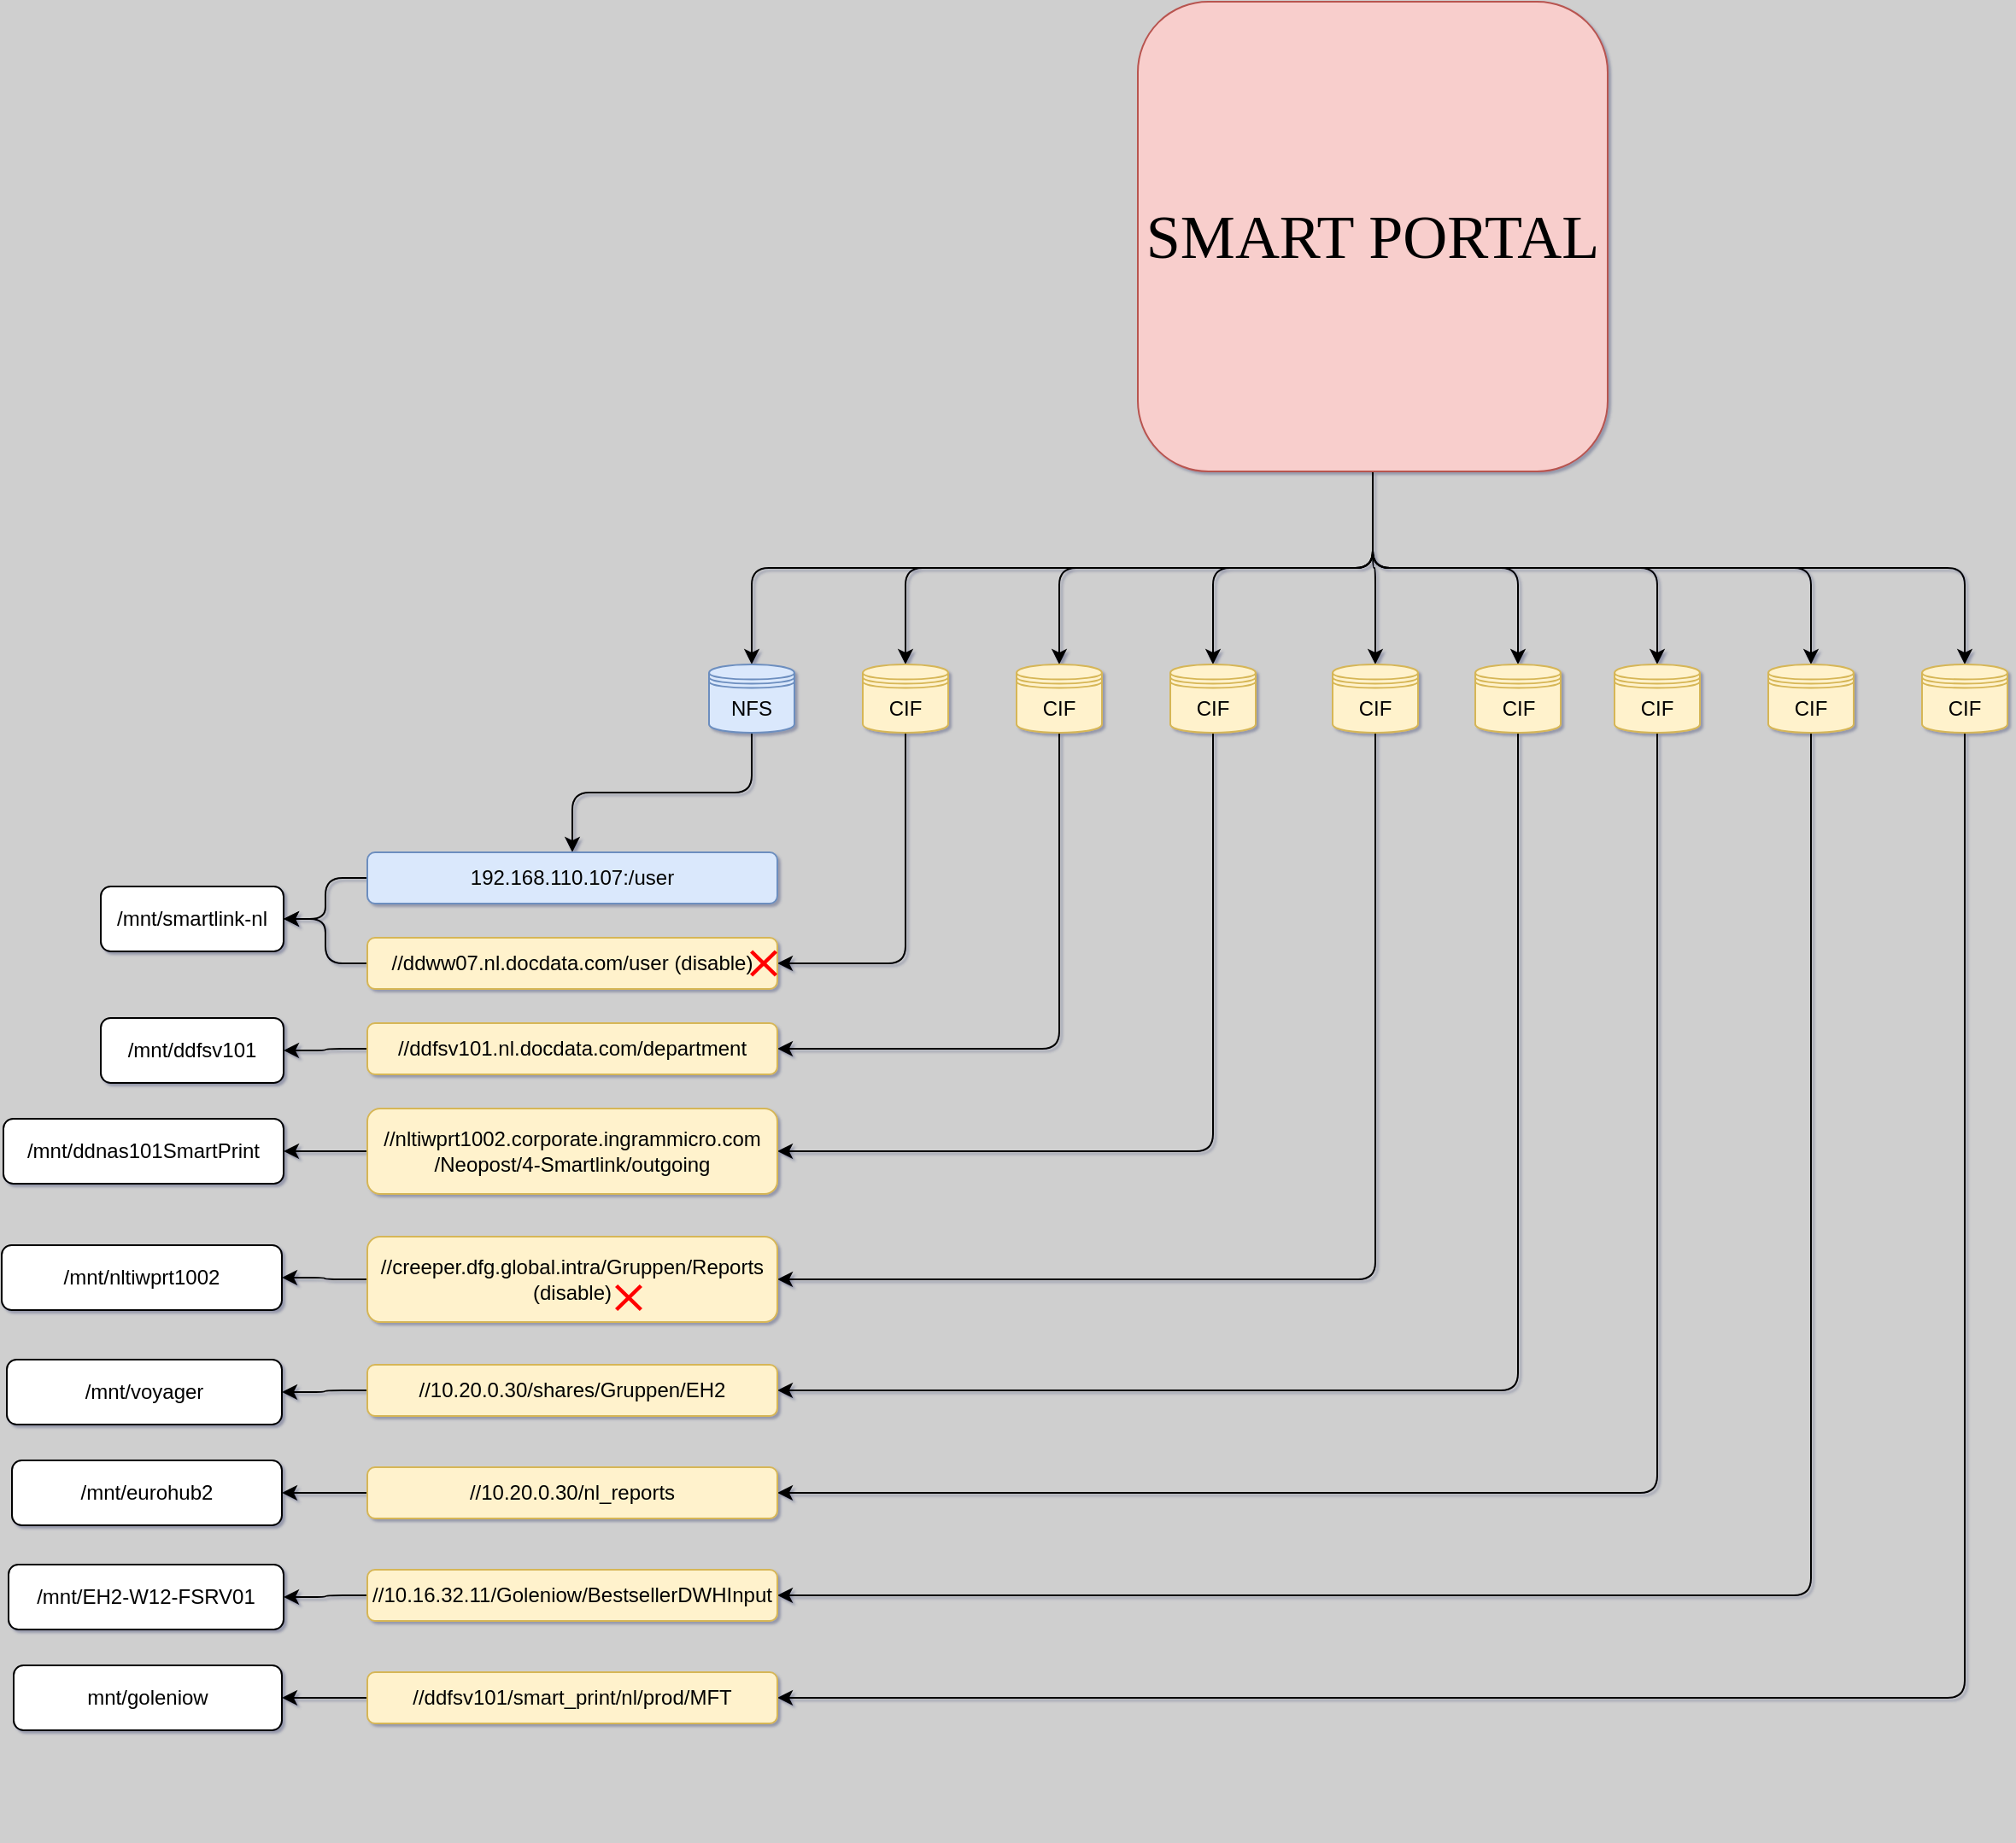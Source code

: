 <mxfile version="24.4.4" type="github">
  <diagram name="Page-1" id="k4ST1Oj8jBfEK2VYpRqA">
    <mxGraphModel dx="2323" dy="2061" grid="0" gridSize="10" guides="1" tooltips="1" connect="1" arrows="1" fold="1" page="1" pageScale="1" pageWidth="827" pageHeight="1169" background="#CFCFCF" math="0" shadow="1">
      <root>
        <mxCell id="0" />
        <mxCell id="1" parent="0" />
        <mxCell id="xiJxDouXg6ov9ytE2dJF-14" style="edgeStyle=orthogonalEdgeStyle;rounded=1;orthogonalLoop=1;jettySize=auto;html=1;exitX=0.5;exitY=1;exitDx=0;exitDy=0;" edge="1" parent="1" source="xiJxDouXg6ov9ytE2dJF-1" target="xiJxDouXg6ov9ytE2dJF-13">
          <mxGeometry relative="1" as="geometry" />
        </mxCell>
        <mxCell id="xiJxDouXg6ov9ytE2dJF-21" style="edgeStyle=orthogonalEdgeStyle;rounded=1;orthogonalLoop=1;jettySize=auto;html=1;entryX=0.5;entryY=0;entryDx=0;entryDy=0;exitX=0.5;exitY=1;exitDx=0;exitDy=0;" edge="1" parent="1" source="xiJxDouXg6ov9ytE2dJF-1" target="xiJxDouXg6ov9ytE2dJF-15">
          <mxGeometry relative="1" as="geometry" />
        </mxCell>
        <mxCell id="xiJxDouXg6ov9ytE2dJF-22" style="edgeStyle=orthogonalEdgeStyle;rounded=1;orthogonalLoop=1;jettySize=auto;html=1;entryX=0.5;entryY=0;entryDx=0;entryDy=0;exitX=0.5;exitY=1;exitDx=0;exitDy=0;" edge="1" parent="1" source="xiJxDouXg6ov9ytE2dJF-1" target="xiJxDouXg6ov9ytE2dJF-16">
          <mxGeometry relative="1" as="geometry" />
        </mxCell>
        <mxCell id="xiJxDouXg6ov9ytE2dJF-23" style="edgeStyle=orthogonalEdgeStyle;rounded=1;orthogonalLoop=1;jettySize=auto;html=1;entryX=0.5;entryY=0;entryDx=0;entryDy=0;" edge="1" parent="1" source="xiJxDouXg6ov9ytE2dJF-1" target="xiJxDouXg6ov9ytE2dJF-17">
          <mxGeometry relative="1" as="geometry" />
        </mxCell>
        <mxCell id="xiJxDouXg6ov9ytE2dJF-24" style="edgeStyle=orthogonalEdgeStyle;rounded=1;orthogonalLoop=1;jettySize=auto;html=1;entryX=0.5;entryY=0;entryDx=0;entryDy=0;exitX=0.5;exitY=1;exitDx=0;exitDy=0;" edge="1" parent="1" source="xiJxDouXg6ov9ytE2dJF-1" target="xiJxDouXg6ov9ytE2dJF-18">
          <mxGeometry relative="1" as="geometry" />
        </mxCell>
        <mxCell id="xiJxDouXg6ov9ytE2dJF-25" style="edgeStyle=orthogonalEdgeStyle;rounded=1;orthogonalLoop=1;jettySize=auto;html=1;entryX=0.5;entryY=0;entryDx=0;entryDy=0;exitX=0.5;exitY=1;exitDx=0;exitDy=0;" edge="1" parent="1" source="xiJxDouXg6ov9ytE2dJF-1" target="xiJxDouXg6ov9ytE2dJF-19">
          <mxGeometry relative="1" as="geometry">
            <mxPoint x="330" y="100" as="sourcePoint" />
          </mxGeometry>
        </mxCell>
        <mxCell id="xiJxDouXg6ov9ytE2dJF-26" style="edgeStyle=orthogonalEdgeStyle;rounded=1;orthogonalLoop=1;jettySize=auto;html=1;entryX=0.5;entryY=0;entryDx=0;entryDy=0;exitX=0.5;exitY=1;exitDx=0;exitDy=0;" edge="1" parent="1" source="xiJxDouXg6ov9ytE2dJF-1" target="xiJxDouXg6ov9ytE2dJF-20">
          <mxGeometry relative="1" as="geometry" />
        </mxCell>
        <mxCell id="xiJxDouXg6ov9ytE2dJF-29" style="edgeStyle=orthogonalEdgeStyle;rounded=1;orthogonalLoop=1;jettySize=auto;html=1;entryX=0.5;entryY=0;entryDx=0;entryDy=0;exitX=0.5;exitY=1;exitDx=0;exitDy=0;" edge="1" parent="1" source="xiJxDouXg6ov9ytE2dJF-1" target="xiJxDouXg6ov9ytE2dJF-27">
          <mxGeometry relative="1" as="geometry" />
        </mxCell>
        <mxCell id="xiJxDouXg6ov9ytE2dJF-30" style="edgeStyle=orthogonalEdgeStyle;rounded=1;orthogonalLoop=1;jettySize=auto;html=1;entryX=0.5;entryY=0;entryDx=0;entryDy=0;exitX=0.5;exitY=1;exitDx=0;exitDy=0;" edge="1" parent="1" source="xiJxDouXg6ov9ytE2dJF-1" target="xiJxDouXg6ov9ytE2dJF-28">
          <mxGeometry relative="1" as="geometry" />
        </mxCell>
        <mxCell id="xiJxDouXg6ov9ytE2dJF-1" value="&lt;font face=&quot;Times New Roman&quot; style=&quot;font-size: 36px;&quot;&gt;SMART PORTAL&lt;/font&gt;" style="whiteSpace=wrap;html=1;aspect=fixed;fillColor=#f8cecc;strokeColor=#b85450;rounded=1;" vertex="1" parent="1">
          <mxGeometry x="191" y="-188" width="275" height="275" as="geometry" />
        </mxCell>
        <mxCell id="xiJxDouXg6ov9ytE2dJF-46" style="edgeStyle=orthogonalEdgeStyle;rounded=1;orthogonalLoop=1;jettySize=auto;html=1;entryX=0.5;entryY=0;entryDx=0;entryDy=0;" edge="1" parent="1" source="xiJxDouXg6ov9ytE2dJF-13" target="xiJxDouXg6ov9ytE2dJF-41">
          <mxGeometry relative="1" as="geometry" />
        </mxCell>
        <mxCell id="xiJxDouXg6ov9ytE2dJF-13" value="NFS" style="shape=datastore;whiteSpace=wrap;html=1;fillColor=#dae8fc;strokeColor=#6c8ebf;rounded=1;" vertex="1" parent="1">
          <mxGeometry x="-60" y="200" width="50" height="40" as="geometry" />
        </mxCell>
        <mxCell id="xiJxDouXg6ov9ytE2dJF-48" style="edgeStyle=orthogonalEdgeStyle;rounded=1;orthogonalLoop=1;jettySize=auto;html=1;entryX=1;entryY=0.5;entryDx=0;entryDy=0;exitX=0.5;exitY=1;exitDx=0;exitDy=0;" edge="1" parent="1" source="xiJxDouXg6ov9ytE2dJF-15" target="xiJxDouXg6ov9ytE2dJF-32">
          <mxGeometry relative="1" as="geometry" />
        </mxCell>
        <mxCell id="xiJxDouXg6ov9ytE2dJF-15" value="CIF" style="shape=datastore;whiteSpace=wrap;html=1;fillColor=#fff2cc;strokeColor=#d6b656;rounded=1;" vertex="1" parent="1">
          <mxGeometry x="120" y="200" width="50" height="40" as="geometry" />
        </mxCell>
        <mxCell id="xiJxDouXg6ov9ytE2dJF-49" style="edgeStyle=orthogonalEdgeStyle;rounded=1;orthogonalLoop=1;jettySize=auto;html=1;entryX=1;entryY=0.5;entryDx=0;entryDy=0;exitX=0.5;exitY=1;exitDx=0;exitDy=0;" edge="1" parent="1" source="xiJxDouXg6ov9ytE2dJF-16" target="xiJxDouXg6ov9ytE2dJF-35">
          <mxGeometry relative="1" as="geometry" />
        </mxCell>
        <mxCell id="xiJxDouXg6ov9ytE2dJF-16" value="CIF" style="shape=datastore;whiteSpace=wrap;html=1;fillColor=#fff2cc;strokeColor=#d6b656;rounded=1;" vertex="1" parent="1">
          <mxGeometry x="210" y="200" width="50" height="40" as="geometry" />
        </mxCell>
        <mxCell id="xiJxDouXg6ov9ytE2dJF-50" style="edgeStyle=orthogonalEdgeStyle;rounded=1;orthogonalLoop=1;jettySize=auto;html=1;entryX=1;entryY=0.5;entryDx=0;entryDy=0;exitX=0.5;exitY=1;exitDx=0;exitDy=0;" edge="1" parent="1" source="xiJxDouXg6ov9ytE2dJF-17" target="xiJxDouXg6ov9ytE2dJF-40">
          <mxGeometry relative="1" as="geometry" />
        </mxCell>
        <mxCell id="xiJxDouXg6ov9ytE2dJF-17" value="CIF" style="shape=datastore;whiteSpace=wrap;html=1;fillColor=#fff2cc;strokeColor=#d6b656;rounded=1;" vertex="1" parent="1">
          <mxGeometry x="305" y="200" width="50" height="40" as="geometry" />
        </mxCell>
        <mxCell id="xiJxDouXg6ov9ytE2dJF-51" style="edgeStyle=orthogonalEdgeStyle;rounded=1;orthogonalLoop=1;jettySize=auto;html=1;entryX=1;entryY=0.5;entryDx=0;entryDy=0;exitX=0.5;exitY=1;exitDx=0;exitDy=0;" edge="1" parent="1" source="xiJxDouXg6ov9ytE2dJF-18" target="xiJxDouXg6ov9ytE2dJF-36">
          <mxGeometry relative="1" as="geometry" />
        </mxCell>
        <mxCell id="xiJxDouXg6ov9ytE2dJF-18" value="CIF" style="shape=datastore;whiteSpace=wrap;html=1;fillColor=#fff2cc;strokeColor=#d6b656;rounded=1;" vertex="1" parent="1">
          <mxGeometry x="388.5" y="200" width="50" height="40" as="geometry" />
        </mxCell>
        <mxCell id="xiJxDouXg6ov9ytE2dJF-52" style="edgeStyle=orthogonalEdgeStyle;rounded=1;orthogonalLoop=1;jettySize=auto;html=1;entryX=1;entryY=0.5;entryDx=0;entryDy=0;exitX=0.5;exitY=1;exitDx=0;exitDy=0;" edge="1" parent="1" source="xiJxDouXg6ov9ytE2dJF-19" target="xiJxDouXg6ov9ytE2dJF-42">
          <mxGeometry relative="1" as="geometry" />
        </mxCell>
        <mxCell id="xiJxDouXg6ov9ytE2dJF-19" value="CIF" style="shape=datastore;whiteSpace=wrap;html=1;fillColor=#fff2cc;strokeColor=#d6b656;rounded=1;" vertex="1" parent="1">
          <mxGeometry x="470" y="200" width="50" height="40" as="geometry" />
        </mxCell>
        <mxCell id="xiJxDouXg6ov9ytE2dJF-54" style="edgeStyle=orthogonalEdgeStyle;rounded=1;orthogonalLoop=1;jettySize=auto;html=1;entryX=1;entryY=0.5;entryDx=0;entryDy=0;exitX=0.5;exitY=1;exitDx=0;exitDy=0;" edge="1" parent="1" source="xiJxDouXg6ov9ytE2dJF-20" target="xiJxDouXg6ov9ytE2dJF-34">
          <mxGeometry relative="1" as="geometry" />
        </mxCell>
        <mxCell id="xiJxDouXg6ov9ytE2dJF-20" value="CIF" style="shape=datastore;whiteSpace=wrap;html=1;fillColor=#fff2cc;strokeColor=#d6b656;rounded=1;" vertex="1" parent="1">
          <mxGeometry x="650" y="200" width="50" height="40" as="geometry" />
        </mxCell>
        <mxCell id="xiJxDouXg6ov9ytE2dJF-53" style="edgeStyle=orthogonalEdgeStyle;rounded=1;orthogonalLoop=1;jettySize=auto;html=1;entryX=1;entryY=0.5;entryDx=0;entryDy=0;exitX=0.5;exitY=1;exitDx=0;exitDy=0;" edge="1" parent="1" source="xiJxDouXg6ov9ytE2dJF-27" target="xiJxDouXg6ov9ytE2dJF-43">
          <mxGeometry relative="1" as="geometry" />
        </mxCell>
        <mxCell id="xiJxDouXg6ov9ytE2dJF-27" value="CIF" style="shape=datastore;whiteSpace=wrap;html=1;fillColor=#fff2cc;strokeColor=#d6b656;rounded=1;" vertex="1" parent="1">
          <mxGeometry x="560" y="200" width="50" height="40" as="geometry" />
        </mxCell>
        <mxCell id="xiJxDouXg6ov9ytE2dJF-47" style="edgeStyle=orthogonalEdgeStyle;rounded=1;orthogonalLoop=1;jettySize=auto;html=1;entryX=1;entryY=0.5;entryDx=0;entryDy=0;exitX=0.5;exitY=1;exitDx=0;exitDy=0;" edge="1" parent="1" source="xiJxDouXg6ov9ytE2dJF-28" target="xiJxDouXg6ov9ytE2dJF-31">
          <mxGeometry relative="1" as="geometry" />
        </mxCell>
        <mxCell id="xiJxDouXg6ov9ytE2dJF-28" value="CIF" style="shape=datastore;whiteSpace=wrap;html=1;fillColor=#fff2cc;strokeColor=#d6b656;rounded=1;" vertex="1" parent="1">
          <mxGeometry x="30" y="200" width="50" height="40" as="geometry" />
        </mxCell>
        <mxCell id="xiJxDouXg6ov9ytE2dJF-71" style="edgeStyle=orthogonalEdgeStyle;rounded=1;orthogonalLoop=1;jettySize=auto;html=1;entryX=1;entryY=0.5;entryDx=0;entryDy=0;" edge="1" parent="1" source="xiJxDouXg6ov9ytE2dJF-31" target="xiJxDouXg6ov9ytE2dJF-67">
          <mxGeometry relative="1" as="geometry" />
        </mxCell>
        <mxCell id="xiJxDouXg6ov9ytE2dJF-31" value="//ddww07.nl.docdata.com/user (disable)" style="rounded=1;whiteSpace=wrap;html=1;fillColor=#fff2cc;strokeColor=#d6b656;" vertex="1" parent="1">
          <mxGeometry x="-260" y="360" width="240" height="30" as="geometry" />
        </mxCell>
        <mxCell id="xiJxDouXg6ov9ytE2dJF-73" style="edgeStyle=orthogonalEdgeStyle;rounded=1;orthogonalLoop=1;jettySize=auto;html=1;" edge="1" parent="1" source="xiJxDouXg6ov9ytE2dJF-32" target="xiJxDouXg6ov9ytE2dJF-72">
          <mxGeometry relative="1" as="geometry" />
        </mxCell>
        <mxCell id="xiJxDouXg6ov9ytE2dJF-32" value="//ddfsv101.nl.docdata.com/department" style="rounded=1;whiteSpace=wrap;html=1;fillColor=#fff2cc;strokeColor=#d6b656;" vertex="1" parent="1">
          <mxGeometry x="-260" y="410" width="240" height="30" as="geometry" />
        </mxCell>
        <mxCell id="xiJxDouXg6ov9ytE2dJF-88" style="edgeStyle=orthogonalEdgeStyle;rounded=1;orthogonalLoop=1;jettySize=auto;html=1;" edge="1" parent="1" source="xiJxDouXg6ov9ytE2dJF-34" target="xiJxDouXg6ov9ytE2dJF-79">
          <mxGeometry relative="1" as="geometry" />
        </mxCell>
        <mxCell id="xiJxDouXg6ov9ytE2dJF-34" value="//ddfsv101/smart_print/nl/prod/MFT" style="rounded=1;whiteSpace=wrap;html=1;fillColor=#fff2cc;strokeColor=#d6b656;" vertex="1" parent="1">
          <mxGeometry x="-260" y="790" width="240" height="30" as="geometry" />
        </mxCell>
        <mxCell id="xiJxDouXg6ov9ytE2dJF-81" style="edgeStyle=orthogonalEdgeStyle;rounded=1;orthogonalLoop=1;jettySize=auto;html=1;" edge="1" parent="1" source="xiJxDouXg6ov9ytE2dJF-35" target="xiJxDouXg6ov9ytE2dJF-74">
          <mxGeometry relative="1" as="geometry" />
        </mxCell>
        <mxCell id="xiJxDouXg6ov9ytE2dJF-35" value="//nltiwprt1002.corporate.ingrammicro.com&lt;div&gt;/Neopost/4-Smartlink/outgoing&lt;/div&gt;" style="rounded=1;whiteSpace=wrap;html=1;fillColor=#fff2cc;strokeColor=#d6b656;" vertex="1" parent="1">
          <mxGeometry x="-260" y="460" width="240" height="50" as="geometry" />
        </mxCell>
        <mxCell id="xiJxDouXg6ov9ytE2dJF-84" style="edgeStyle=orthogonalEdgeStyle;rounded=1;orthogonalLoop=1;jettySize=auto;html=1;" edge="1" parent="1" source="xiJxDouXg6ov9ytE2dJF-36" target="xiJxDouXg6ov9ytE2dJF-76">
          <mxGeometry relative="1" as="geometry" />
        </mxCell>
        <mxCell id="xiJxDouXg6ov9ytE2dJF-36" value="//10.20.0.30/shares/Gruppen/EH2" style="rounded=1;whiteSpace=wrap;html=1;fillColor=#fff2cc;strokeColor=#d6b656;" vertex="1" parent="1">
          <mxGeometry x="-260" y="610" width="240" height="30" as="geometry" />
        </mxCell>
        <mxCell id="xiJxDouXg6ov9ytE2dJF-83" style="edgeStyle=orthogonalEdgeStyle;rounded=1;orthogonalLoop=1;jettySize=auto;html=1;" edge="1" parent="1" source="xiJxDouXg6ov9ytE2dJF-40" target="xiJxDouXg6ov9ytE2dJF-75">
          <mxGeometry relative="1" as="geometry" />
        </mxCell>
        <mxCell id="xiJxDouXg6ov9ytE2dJF-40" value="//creeper.dfg.global.intra/Gruppen/Reports (disable)" style="rounded=1;whiteSpace=wrap;html=1;fillColor=#fff2cc;strokeColor=#d6b656;" vertex="1" parent="1">
          <mxGeometry x="-260" y="535" width="240" height="50" as="geometry" />
        </mxCell>
        <mxCell id="xiJxDouXg6ov9ytE2dJF-70" style="edgeStyle=orthogonalEdgeStyle;rounded=1;orthogonalLoop=1;jettySize=auto;html=1;entryX=1;entryY=0.5;entryDx=0;entryDy=0;" edge="1" parent="1" source="xiJxDouXg6ov9ytE2dJF-41" target="xiJxDouXg6ov9ytE2dJF-67">
          <mxGeometry relative="1" as="geometry" />
        </mxCell>
        <mxCell id="xiJxDouXg6ov9ytE2dJF-41" value="192.168.110.107:/user" style="rounded=1;whiteSpace=wrap;html=1;fillColor=#dae8fc;strokeColor=#6c8ebf;" vertex="1" parent="1">
          <mxGeometry x="-260" y="310" width="240" height="30" as="geometry" />
        </mxCell>
        <mxCell id="xiJxDouXg6ov9ytE2dJF-85" style="edgeStyle=orthogonalEdgeStyle;rounded=1;orthogonalLoop=1;jettySize=auto;html=1;" edge="1" parent="1" source="xiJxDouXg6ov9ytE2dJF-42" target="xiJxDouXg6ov9ytE2dJF-77">
          <mxGeometry relative="1" as="geometry" />
        </mxCell>
        <mxCell id="xiJxDouXg6ov9ytE2dJF-42" value="//10.20.0.30/nl_reports" style="rounded=1;whiteSpace=wrap;html=1;fillColor=#fff2cc;strokeColor=#d6b656;" vertex="1" parent="1">
          <mxGeometry x="-260" y="670" width="240" height="30" as="geometry" />
        </mxCell>
        <mxCell id="xiJxDouXg6ov9ytE2dJF-86" style="edgeStyle=orthogonalEdgeStyle;rounded=1;orthogonalLoop=1;jettySize=auto;html=1;" edge="1" parent="1" source="xiJxDouXg6ov9ytE2dJF-43" target="xiJxDouXg6ov9ytE2dJF-78">
          <mxGeometry relative="1" as="geometry" />
        </mxCell>
        <mxCell id="xiJxDouXg6ov9ytE2dJF-43" value="//10.16.32.11/Goleniow/BestsellerDWHInput" style="rounded=1;whiteSpace=wrap;html=1;fillColor=#fff2cc;strokeColor=#d6b656;" vertex="1" parent="1">
          <mxGeometry x="-260" y="730" width="240" height="30" as="geometry" />
        </mxCell>
        <mxCell id="xiJxDouXg6ov9ytE2dJF-90" style="edgeStyle=orthogonalEdgeStyle;rounded=1;orthogonalLoop=1;jettySize=auto;html=1;" edge="1" parent="1" source="xiJxDouXg6ov9ytE2dJF-58">
          <mxGeometry relative="1" as="geometry">
            <mxPoint x="-310.0" y="865" as="targetPoint" />
          </mxGeometry>
        </mxCell>
        <mxCell id="xiJxDouXg6ov9ytE2dJF-64" value="" style="shape=mxgraph.mockup.markup.redX;fillColor=#ff0000;html=1;shadow=0;whiteSpace=wrap;strokeColor=none;rounded=1;" vertex="1" parent="1">
          <mxGeometry x="-36" y="367.25" width="16" height="15.5" as="geometry" />
        </mxCell>
        <mxCell id="xiJxDouXg6ov9ytE2dJF-66" value="" style="shape=mxgraph.mockup.markup.redX;fillColor=#ff0000;html=1;shadow=0;whiteSpace=wrap;strokeColor=none;rounded=1;" vertex="1" parent="1">
          <mxGeometry x="-115" y="563" width="16" height="15.5" as="geometry" />
        </mxCell>
        <UserObject label="/mnt/smartlink-nl" treeRoot="1" id="xiJxDouXg6ov9ytE2dJF-67">
          <mxCell style="whiteSpace=wrap;html=1;align=center;treeFolding=1;treeMoving=1;newEdgeStyle={&quot;edgeStyle&quot;:&quot;elbowEdgeStyle&quot;,&quot;startArrow&quot;:&quot;none&quot;,&quot;endArrow&quot;:&quot;none&quot;};autosize=0;rounded=1;" vertex="1" parent="1">
            <mxGeometry x="-416" y="330" width="107" height="38" as="geometry" />
          </mxCell>
        </UserObject>
        <UserObject label="/mnt/ddfsv101" treeRoot="1" id="xiJxDouXg6ov9ytE2dJF-72">
          <mxCell style="whiteSpace=wrap;html=1;align=center;treeFolding=1;treeMoving=1;newEdgeStyle={&quot;edgeStyle&quot;:&quot;elbowEdgeStyle&quot;,&quot;startArrow&quot;:&quot;none&quot;,&quot;endArrow&quot;:&quot;none&quot;};autosize=0;rounded=1;" vertex="1" parent="1">
            <mxGeometry x="-416" y="407" width="107" height="38" as="geometry" />
          </mxCell>
        </UserObject>
        <UserObject label="/mnt/ddnas101SmartPrint" treeRoot="1" id="xiJxDouXg6ov9ytE2dJF-74">
          <mxCell style="whiteSpace=wrap;html=1;align=center;treeFolding=1;treeMoving=1;newEdgeStyle={&quot;edgeStyle&quot;:&quot;elbowEdgeStyle&quot;,&quot;startArrow&quot;:&quot;none&quot;,&quot;endArrow&quot;:&quot;none&quot;};autosize=0;rounded=1;" vertex="1" parent="1">
            <mxGeometry x="-473" y="466" width="164" height="38" as="geometry" />
          </mxCell>
        </UserObject>
        <UserObject label="/mnt/nltiwprt1002" treeRoot="1" id="xiJxDouXg6ov9ytE2dJF-75">
          <mxCell style="whiteSpace=wrap;html=1;align=center;treeFolding=1;treeMoving=1;newEdgeStyle={&quot;edgeStyle&quot;:&quot;elbowEdgeStyle&quot;,&quot;startArrow&quot;:&quot;none&quot;,&quot;endArrow&quot;:&quot;none&quot;};autosize=0;rounded=1;" vertex="1" parent="1">
            <mxGeometry x="-474" y="540" width="164" height="38" as="geometry" />
          </mxCell>
        </UserObject>
        <UserObject label="/mnt/voyager" treeRoot="1" id="xiJxDouXg6ov9ytE2dJF-76">
          <mxCell style="whiteSpace=wrap;html=1;align=center;treeFolding=1;treeMoving=1;newEdgeStyle={&quot;edgeStyle&quot;:&quot;elbowEdgeStyle&quot;,&quot;startArrow&quot;:&quot;none&quot;,&quot;endArrow&quot;:&quot;none&quot;};autosize=0;rounded=1;" vertex="1" parent="1">
            <mxGeometry x="-471" y="607" width="161" height="38" as="geometry" />
          </mxCell>
        </UserObject>
        <UserObject label="/mnt/eurohub2" treeRoot="1" id="xiJxDouXg6ov9ytE2dJF-77">
          <mxCell style="whiteSpace=wrap;html=1;align=center;treeFolding=1;treeMoving=1;newEdgeStyle={&quot;edgeStyle&quot;:&quot;elbowEdgeStyle&quot;,&quot;startArrow&quot;:&quot;none&quot;,&quot;endArrow&quot;:&quot;none&quot;};autosize=0;rounded=1;" vertex="1" parent="1">
            <mxGeometry x="-468" y="666" width="158" height="38" as="geometry" />
          </mxCell>
        </UserObject>
        <UserObject label="/mnt/EH2-W12-FSRV01" treeRoot="1" id="xiJxDouXg6ov9ytE2dJF-78">
          <mxCell style="whiteSpace=wrap;html=1;align=center;treeFolding=1;treeMoving=1;newEdgeStyle={&quot;edgeStyle&quot;:&quot;elbowEdgeStyle&quot;,&quot;startArrow&quot;:&quot;none&quot;,&quot;endArrow&quot;:&quot;none&quot;};autosize=0;rounded=1;" vertex="1" parent="1">
            <mxGeometry x="-470" y="727" width="161" height="38" as="geometry" />
          </mxCell>
        </UserObject>
        <UserObject label="mnt/goleniow" treeRoot="1" id="xiJxDouXg6ov9ytE2dJF-79">
          <mxCell style="whiteSpace=wrap;html=1;align=center;treeFolding=1;treeMoving=1;newEdgeStyle={&quot;edgeStyle&quot;:&quot;elbowEdgeStyle&quot;,&quot;startArrow&quot;:&quot;none&quot;,&quot;endArrow&quot;:&quot;none&quot;};autosize=0;rounded=1;" vertex="1" parent="1">
            <mxGeometry x="-467" y="786" width="157" height="38" as="geometry" />
          </mxCell>
        </UserObject>
        <mxCell id="xiJxDouXg6ov9ytE2dJF-91" style="edgeStyle=elbowEdgeStyle;rounded=1;orthogonalLoop=1;jettySize=auto;html=1;startArrow=none;endArrow=none;exitX=0.5;exitY=1;exitDx=0;exitDy=0;" edge="1" parent="1">
          <mxGeometry relative="1" as="geometry">
            <mxPoint x="-363.5" y="884" as="sourcePoint" />
            <mxPoint x="-364" y="884" as="targetPoint" />
          </mxGeometry>
        </mxCell>
      </root>
    </mxGraphModel>
  </diagram>
</mxfile>
